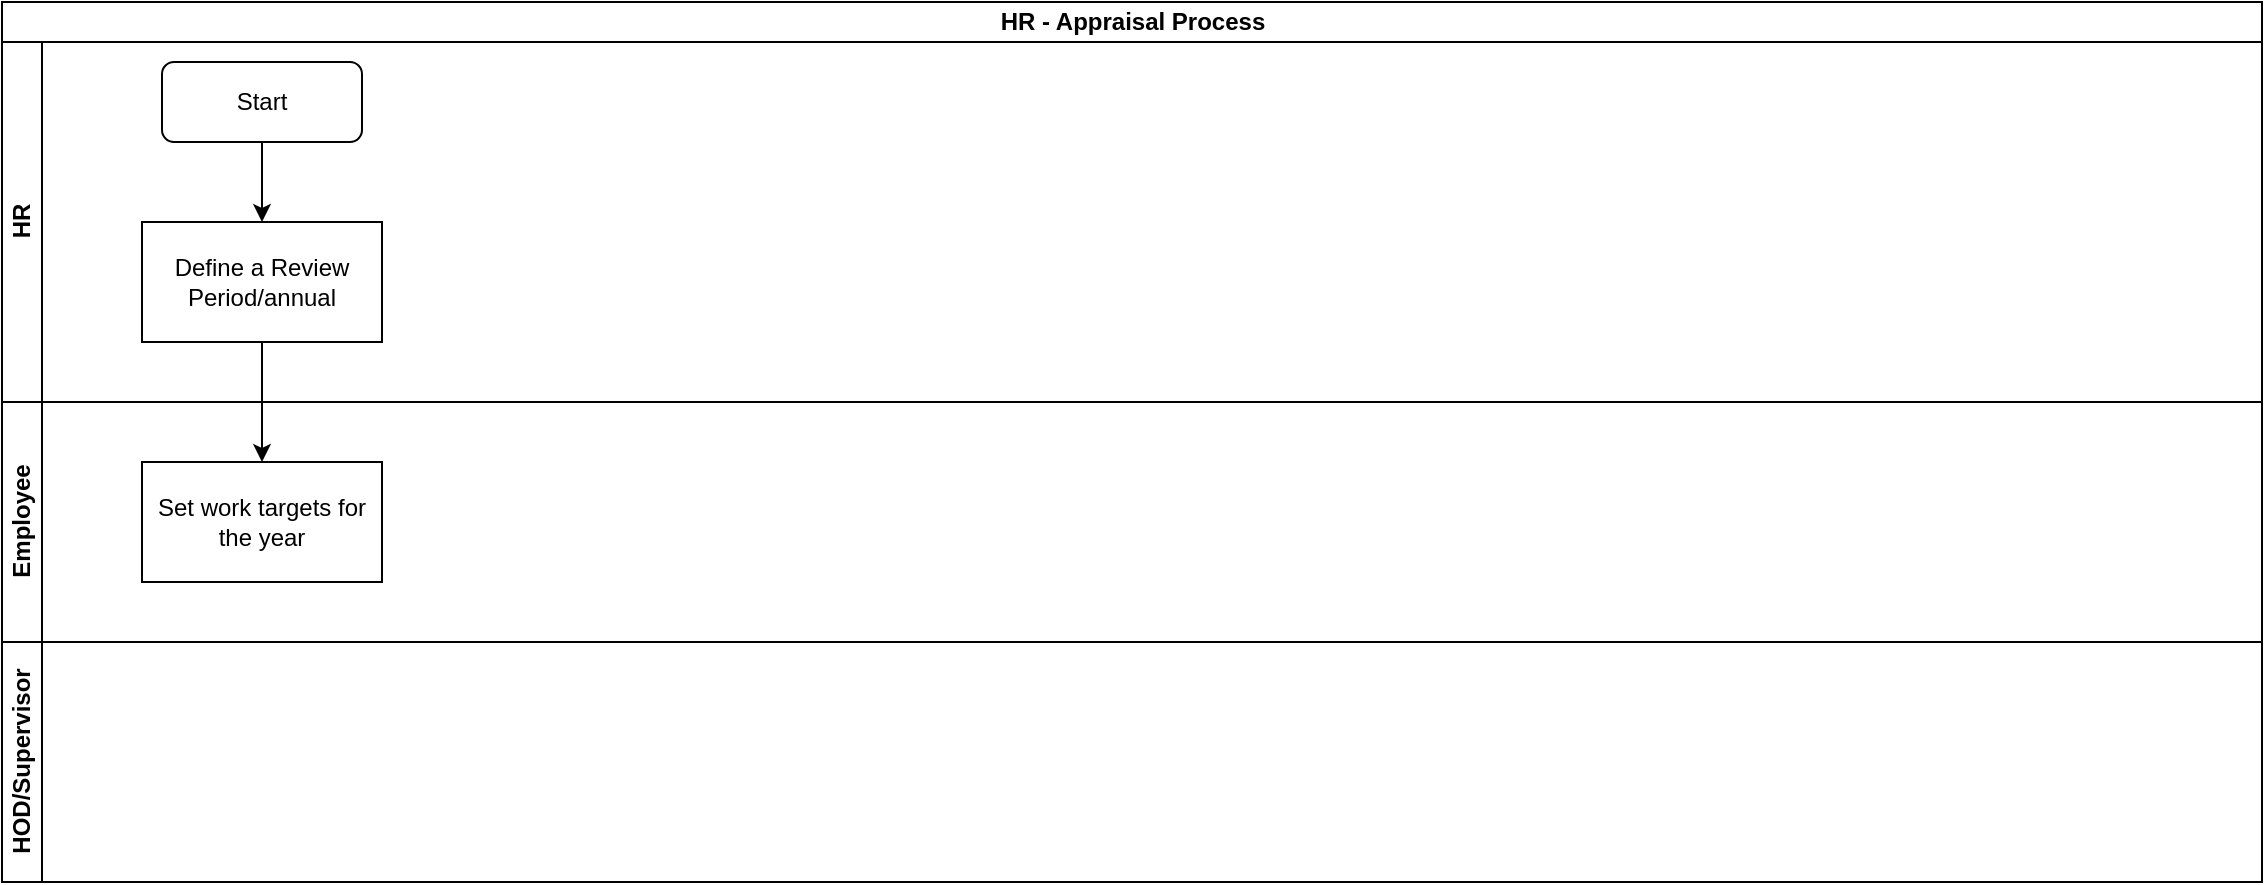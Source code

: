 <mxfile version="13.5.8" type="github">
  <diagram id="C5RBs43oDa-KdzZeNtuy" name="Page-1">
    <mxGraphModel dx="1038" dy="547" grid="1" gridSize="10" guides="1" tooltips="1" connect="1" arrows="1" fold="1" page="1" pageScale="1" pageWidth="1169" pageHeight="827" math="0" shadow="0">
      <root>
        <mxCell id="WIyWlLk6GJQsqaUBKTNV-0" />
        <mxCell id="WIyWlLk6GJQsqaUBKTNV-1" parent="WIyWlLk6GJQsqaUBKTNV-0" />
        <mxCell id="4oyoeLMCGXj9ybH9H02H-0" value="HR - Appraisal Process" style="swimlane;html=1;childLayout=stackLayout;resizeParent=1;resizeParentMax=0;horizontal=1;startSize=20;horizontalStack=0;" vertex="1" parent="WIyWlLk6GJQsqaUBKTNV-1">
          <mxGeometry x="20" y="20" width="1130" height="440" as="geometry" />
        </mxCell>
        <mxCell id="4oyoeLMCGXj9ybH9H02H-1" value="HR" style="swimlane;html=1;startSize=20;horizontal=0;" vertex="1" parent="4oyoeLMCGXj9ybH9H02H-0">
          <mxGeometry y="20" width="1130" height="180" as="geometry" />
        </mxCell>
        <mxCell id="4oyoeLMCGXj9ybH9H02H-4" value="Start" style="rounded=1;whiteSpace=wrap;html=1;" vertex="1" parent="4oyoeLMCGXj9ybH9H02H-1">
          <mxGeometry x="80" y="10" width="100" height="40" as="geometry" />
        </mxCell>
        <mxCell id="4oyoeLMCGXj9ybH9H02H-7" value="Define a Review Period/annual" style="rounded=0;whiteSpace=wrap;html=1;" vertex="1" parent="4oyoeLMCGXj9ybH9H02H-1">
          <mxGeometry x="70" y="90" width="120" height="60" as="geometry" />
        </mxCell>
        <mxCell id="4oyoeLMCGXj9ybH9H02H-2" value="Employee" style="swimlane;html=1;startSize=20;horizontal=0;" vertex="1" parent="4oyoeLMCGXj9ybH9H02H-0">
          <mxGeometry y="200" width="1130" height="120" as="geometry" />
        </mxCell>
        <mxCell id="4oyoeLMCGXj9ybH9H02H-8" value="Set work targets for the year" style="whiteSpace=wrap;html=1;rounded=0;" vertex="1" parent="4oyoeLMCGXj9ybH9H02H-2">
          <mxGeometry x="70" y="30" width="120" height="60" as="geometry" />
        </mxCell>
        <mxCell id="4oyoeLMCGXj9ybH9H02H-3" value="HOD/Supervisor" style="swimlane;html=1;startSize=20;horizontal=0;" vertex="1" parent="4oyoeLMCGXj9ybH9H02H-0">
          <mxGeometry y="320" width="1130" height="120" as="geometry" />
        </mxCell>
        <mxCell id="4oyoeLMCGXj9ybH9H02H-6" value="" style="edgeStyle=orthogonalEdgeStyle;rounded=0;orthogonalLoop=1;jettySize=auto;html=1;" edge="1" parent="4oyoeLMCGXj9ybH9H02H-0" source="4oyoeLMCGXj9ybH9H02H-4">
          <mxGeometry relative="1" as="geometry">
            <mxPoint x="130" y="110" as="targetPoint" />
          </mxGeometry>
        </mxCell>
        <mxCell id="4oyoeLMCGXj9ybH9H02H-9" value="" style="edgeStyle=orthogonalEdgeStyle;rounded=0;orthogonalLoop=1;jettySize=auto;html=1;" edge="1" parent="4oyoeLMCGXj9ybH9H02H-0" source="4oyoeLMCGXj9ybH9H02H-7" target="4oyoeLMCGXj9ybH9H02H-8">
          <mxGeometry relative="1" as="geometry" />
        </mxCell>
      </root>
    </mxGraphModel>
  </diagram>
</mxfile>
